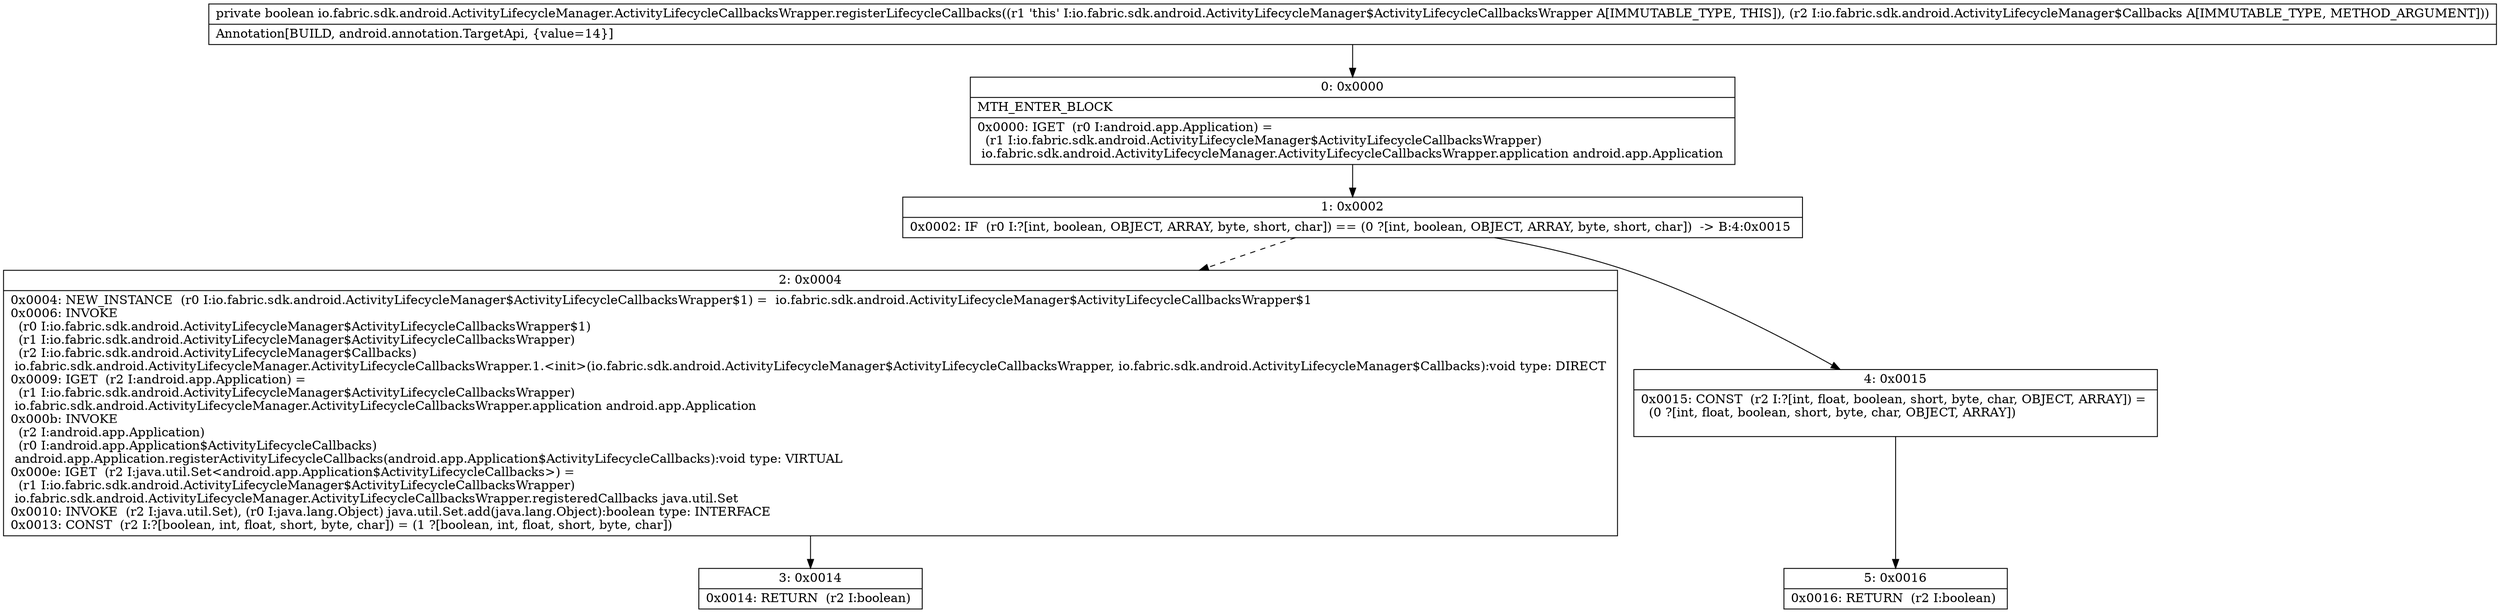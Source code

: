 digraph "CFG forio.fabric.sdk.android.ActivityLifecycleManager.ActivityLifecycleCallbacksWrapper.registerLifecycleCallbacks(Lio\/fabric\/sdk\/android\/ActivityLifecycleManager$Callbacks;)Z" {
Node_0 [shape=record,label="{0\:\ 0x0000|MTH_ENTER_BLOCK\l|0x0000: IGET  (r0 I:android.app.Application) = \l  (r1 I:io.fabric.sdk.android.ActivityLifecycleManager$ActivityLifecycleCallbacksWrapper)\l io.fabric.sdk.android.ActivityLifecycleManager.ActivityLifecycleCallbacksWrapper.application android.app.Application \l}"];
Node_1 [shape=record,label="{1\:\ 0x0002|0x0002: IF  (r0 I:?[int, boolean, OBJECT, ARRAY, byte, short, char]) == (0 ?[int, boolean, OBJECT, ARRAY, byte, short, char])  \-\> B:4:0x0015 \l}"];
Node_2 [shape=record,label="{2\:\ 0x0004|0x0004: NEW_INSTANCE  (r0 I:io.fabric.sdk.android.ActivityLifecycleManager$ActivityLifecycleCallbacksWrapper$1) =  io.fabric.sdk.android.ActivityLifecycleManager$ActivityLifecycleCallbacksWrapper$1 \l0x0006: INVOKE  \l  (r0 I:io.fabric.sdk.android.ActivityLifecycleManager$ActivityLifecycleCallbacksWrapper$1)\l  (r1 I:io.fabric.sdk.android.ActivityLifecycleManager$ActivityLifecycleCallbacksWrapper)\l  (r2 I:io.fabric.sdk.android.ActivityLifecycleManager$Callbacks)\l io.fabric.sdk.android.ActivityLifecycleManager.ActivityLifecycleCallbacksWrapper.1.\<init\>(io.fabric.sdk.android.ActivityLifecycleManager$ActivityLifecycleCallbacksWrapper, io.fabric.sdk.android.ActivityLifecycleManager$Callbacks):void type: DIRECT \l0x0009: IGET  (r2 I:android.app.Application) = \l  (r1 I:io.fabric.sdk.android.ActivityLifecycleManager$ActivityLifecycleCallbacksWrapper)\l io.fabric.sdk.android.ActivityLifecycleManager.ActivityLifecycleCallbacksWrapper.application android.app.Application \l0x000b: INVOKE  \l  (r2 I:android.app.Application)\l  (r0 I:android.app.Application$ActivityLifecycleCallbacks)\l android.app.Application.registerActivityLifecycleCallbacks(android.app.Application$ActivityLifecycleCallbacks):void type: VIRTUAL \l0x000e: IGET  (r2 I:java.util.Set\<android.app.Application$ActivityLifecycleCallbacks\>) = \l  (r1 I:io.fabric.sdk.android.ActivityLifecycleManager$ActivityLifecycleCallbacksWrapper)\l io.fabric.sdk.android.ActivityLifecycleManager.ActivityLifecycleCallbacksWrapper.registeredCallbacks java.util.Set \l0x0010: INVOKE  (r2 I:java.util.Set), (r0 I:java.lang.Object) java.util.Set.add(java.lang.Object):boolean type: INTERFACE \l0x0013: CONST  (r2 I:?[boolean, int, float, short, byte, char]) = (1 ?[boolean, int, float, short, byte, char]) \l}"];
Node_3 [shape=record,label="{3\:\ 0x0014|0x0014: RETURN  (r2 I:boolean) \l}"];
Node_4 [shape=record,label="{4\:\ 0x0015|0x0015: CONST  (r2 I:?[int, float, boolean, short, byte, char, OBJECT, ARRAY]) = \l  (0 ?[int, float, boolean, short, byte, char, OBJECT, ARRAY])\l \l}"];
Node_5 [shape=record,label="{5\:\ 0x0016|0x0016: RETURN  (r2 I:boolean) \l}"];
MethodNode[shape=record,label="{private boolean io.fabric.sdk.android.ActivityLifecycleManager.ActivityLifecycleCallbacksWrapper.registerLifecycleCallbacks((r1 'this' I:io.fabric.sdk.android.ActivityLifecycleManager$ActivityLifecycleCallbacksWrapper A[IMMUTABLE_TYPE, THIS]), (r2 I:io.fabric.sdk.android.ActivityLifecycleManager$Callbacks A[IMMUTABLE_TYPE, METHOD_ARGUMENT]))  | Annotation[BUILD, android.annotation.TargetApi, \{value=14\}]\l}"];
MethodNode -> Node_0;
Node_0 -> Node_1;
Node_1 -> Node_2[style=dashed];
Node_1 -> Node_4;
Node_2 -> Node_3;
Node_4 -> Node_5;
}

